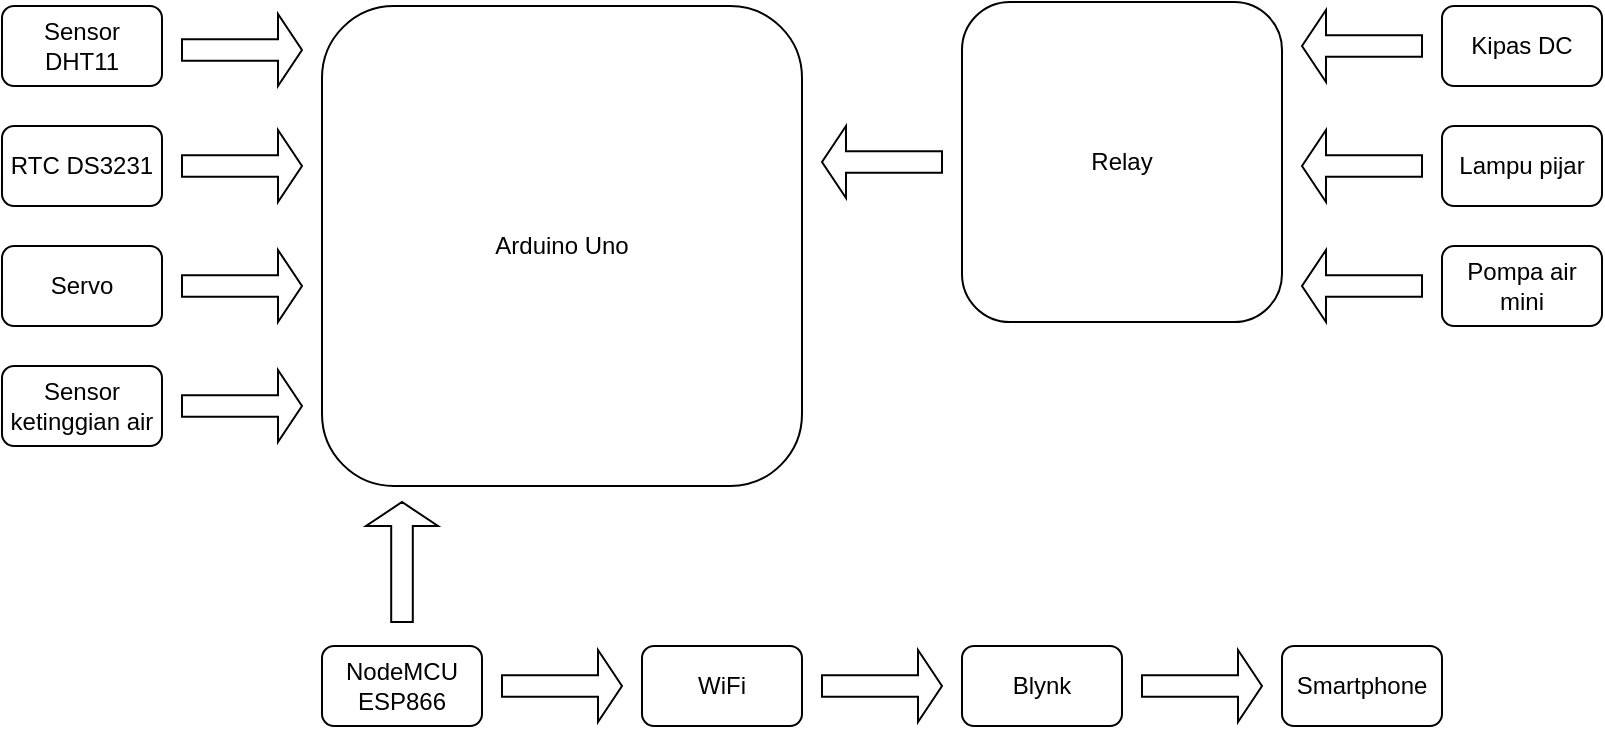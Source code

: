 <mxfile version="14.4.3" type="device"><diagram id="nNmy7N_YacKogZY19DZD" name="Page-1"><mxGraphModel dx="1008" dy="482" grid="0" gridSize="10" guides="1" tooltips="1" connect="1" arrows="1" fold="1" page="1" pageScale="1" pageWidth="850" pageHeight="1100" math="0" shadow="0"><root><mxCell id="0"/><mxCell id="1" parent="0"/><mxCell id="zKARLIpWFCaumtEHwIWU-45" value="Relay" style="rounded=1;whiteSpace=wrap;html=1;" vertex="1" parent="1"><mxGeometry x="498" y="118" width="160" height="160" as="geometry"/></mxCell><mxCell id="zKARLIpWFCaumtEHwIWU-3" value="Arduino Uno" style="rounded=1;whiteSpace=wrap;html=1;" vertex="1" parent="1"><mxGeometry x="178" y="120" width="240" height="240" as="geometry"/></mxCell><mxCell id="zKARLIpWFCaumtEHwIWU-10" value="Sensor ketinggian air" style="rounded=1;whiteSpace=wrap;html=1;" vertex="1" parent="1"><mxGeometry x="18" y="300" width="80" height="40" as="geometry"/></mxCell><mxCell id="zKARLIpWFCaumtEHwIWU-11" value="Servo" style="rounded=1;whiteSpace=wrap;html=1;" vertex="1" parent="1"><mxGeometry x="18" y="240" width="80" height="40" as="geometry"/></mxCell><mxCell id="zKARLIpWFCaumtEHwIWU-12" value="RTC DS3231" style="rounded=1;whiteSpace=wrap;html=1;" vertex="1" parent="1"><mxGeometry x="18" y="180" width="80" height="40" as="geometry"/></mxCell><mxCell id="zKARLIpWFCaumtEHwIWU-13" value="Sensor DHT11" style="rounded=1;whiteSpace=wrap;html=1;" vertex="1" parent="1"><mxGeometry x="18" y="120" width="80" height="40" as="geometry"/></mxCell><mxCell id="zKARLIpWFCaumtEHwIWU-23" value="Smartphone" style="rounded=1;whiteSpace=wrap;html=1;" vertex="1" parent="1"><mxGeometry x="658" y="440" width="80" height="40" as="geometry"/></mxCell><mxCell id="zKARLIpWFCaumtEHwIWU-24" value="Blynk" style="rounded=1;whiteSpace=wrap;html=1;" vertex="1" parent="1"><mxGeometry x="498" y="440" width="80" height="40" as="geometry"/></mxCell><mxCell id="zKARLIpWFCaumtEHwIWU-25" value="WiFi" style="rounded=1;whiteSpace=wrap;html=1;" vertex="1" parent="1"><mxGeometry x="338" y="440" width="80" height="40" as="geometry"/></mxCell><mxCell id="zKARLIpWFCaumtEHwIWU-26" value="NodeMCU ESP866" style="rounded=1;whiteSpace=wrap;html=1;" vertex="1" parent="1"><mxGeometry x="178" y="440" width="80" height="40" as="geometry"/></mxCell><mxCell id="zKARLIpWFCaumtEHwIWU-27" value="" style="shape=singleArrow;whiteSpace=wrap;html=1;" vertex="1" parent="1"><mxGeometry x="108" y="124" width="60" height="36" as="geometry"/></mxCell><mxCell id="zKARLIpWFCaumtEHwIWU-28" value="" style="shape=singleArrow;whiteSpace=wrap;html=1;" vertex="1" parent="1"><mxGeometry x="108" y="182" width="60" height="36" as="geometry"/></mxCell><mxCell id="zKARLIpWFCaumtEHwIWU-29" value="" style="shape=singleArrow;whiteSpace=wrap;html=1;" vertex="1" parent="1"><mxGeometry x="108" y="242" width="60" height="36" as="geometry"/></mxCell><mxCell id="zKARLIpWFCaumtEHwIWU-30" value="" style="shape=singleArrow;whiteSpace=wrap;html=1;" vertex="1" parent="1"><mxGeometry x="108" y="302" width="60" height="36" as="geometry"/></mxCell><mxCell id="zKARLIpWFCaumtEHwIWU-31" value="" style="shape=singleArrow;whiteSpace=wrap;html=1;rotation=-180;" vertex="1" parent="1"><mxGeometry x="428" y="180" width="60" height="36" as="geometry"/></mxCell><mxCell id="zKARLIpWFCaumtEHwIWU-40" value="Pompa air mini" style="rounded=1;whiteSpace=wrap;html=1;" vertex="1" parent="1"><mxGeometry x="738" y="240" width="80" height="40" as="geometry"/></mxCell><mxCell id="zKARLIpWFCaumtEHwIWU-41" value="Lampu pijar" style="rounded=1;whiteSpace=wrap;html=1;" vertex="1" parent="1"><mxGeometry x="738" y="180" width="80" height="40" as="geometry"/></mxCell><mxCell id="zKARLIpWFCaumtEHwIWU-42" value="Kipas DC" style="rounded=1;whiteSpace=wrap;html=1;" vertex="1" parent="1"><mxGeometry x="738" y="120" width="80" height="40" as="geometry"/></mxCell><mxCell id="zKARLIpWFCaumtEHwIWU-43" value="" style="shape=singleArrow;whiteSpace=wrap;html=1;rotation=-180;" vertex="1" parent="1"><mxGeometry x="668" y="122" width="60" height="36" as="geometry"/></mxCell><mxCell id="zKARLIpWFCaumtEHwIWU-46" value="" style="shape=singleArrow;whiteSpace=wrap;html=1;rotation=-180;" vertex="1" parent="1"><mxGeometry x="668" y="182" width="60" height="36" as="geometry"/></mxCell><mxCell id="zKARLIpWFCaumtEHwIWU-47" value="" style="shape=singleArrow;whiteSpace=wrap;html=1;rotation=-180;" vertex="1" parent="1"><mxGeometry x="668" y="242" width="60" height="36" as="geometry"/></mxCell><mxCell id="zKARLIpWFCaumtEHwIWU-49" value="" style="shape=singleArrow;whiteSpace=wrap;html=1;rotation=-90;" vertex="1" parent="1"><mxGeometry x="188" y="380" width="60" height="36" as="geometry"/></mxCell><mxCell id="zKARLIpWFCaumtEHwIWU-50" value="" style="shape=singleArrow;whiteSpace=wrap;html=1;" vertex="1" parent="1"><mxGeometry x="268" y="442" width="60" height="36" as="geometry"/></mxCell><mxCell id="zKARLIpWFCaumtEHwIWU-51" value="" style="shape=singleArrow;whiteSpace=wrap;html=1;" vertex="1" parent="1"><mxGeometry x="428" y="442" width="60" height="36" as="geometry"/></mxCell><mxCell id="zKARLIpWFCaumtEHwIWU-52" value="" style="shape=singleArrow;whiteSpace=wrap;html=1;" vertex="1" parent="1"><mxGeometry x="588" y="442" width="60" height="36" as="geometry"/></mxCell></root></mxGraphModel></diagram></mxfile>